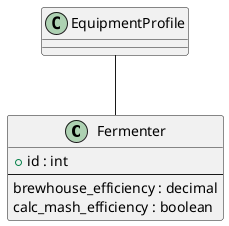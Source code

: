 @startuml
class "Fermenter" as Fermenter {
    + id : int
    --
    brewhouse_efficiency : decimal          /' EngUnit: %, Brewhouse Efficiency '/
    calc_mash_efficiency : boolean          /' Calculate Mash Efficiency '/
}

EquipmentProfile -- Fermenter
@enduml